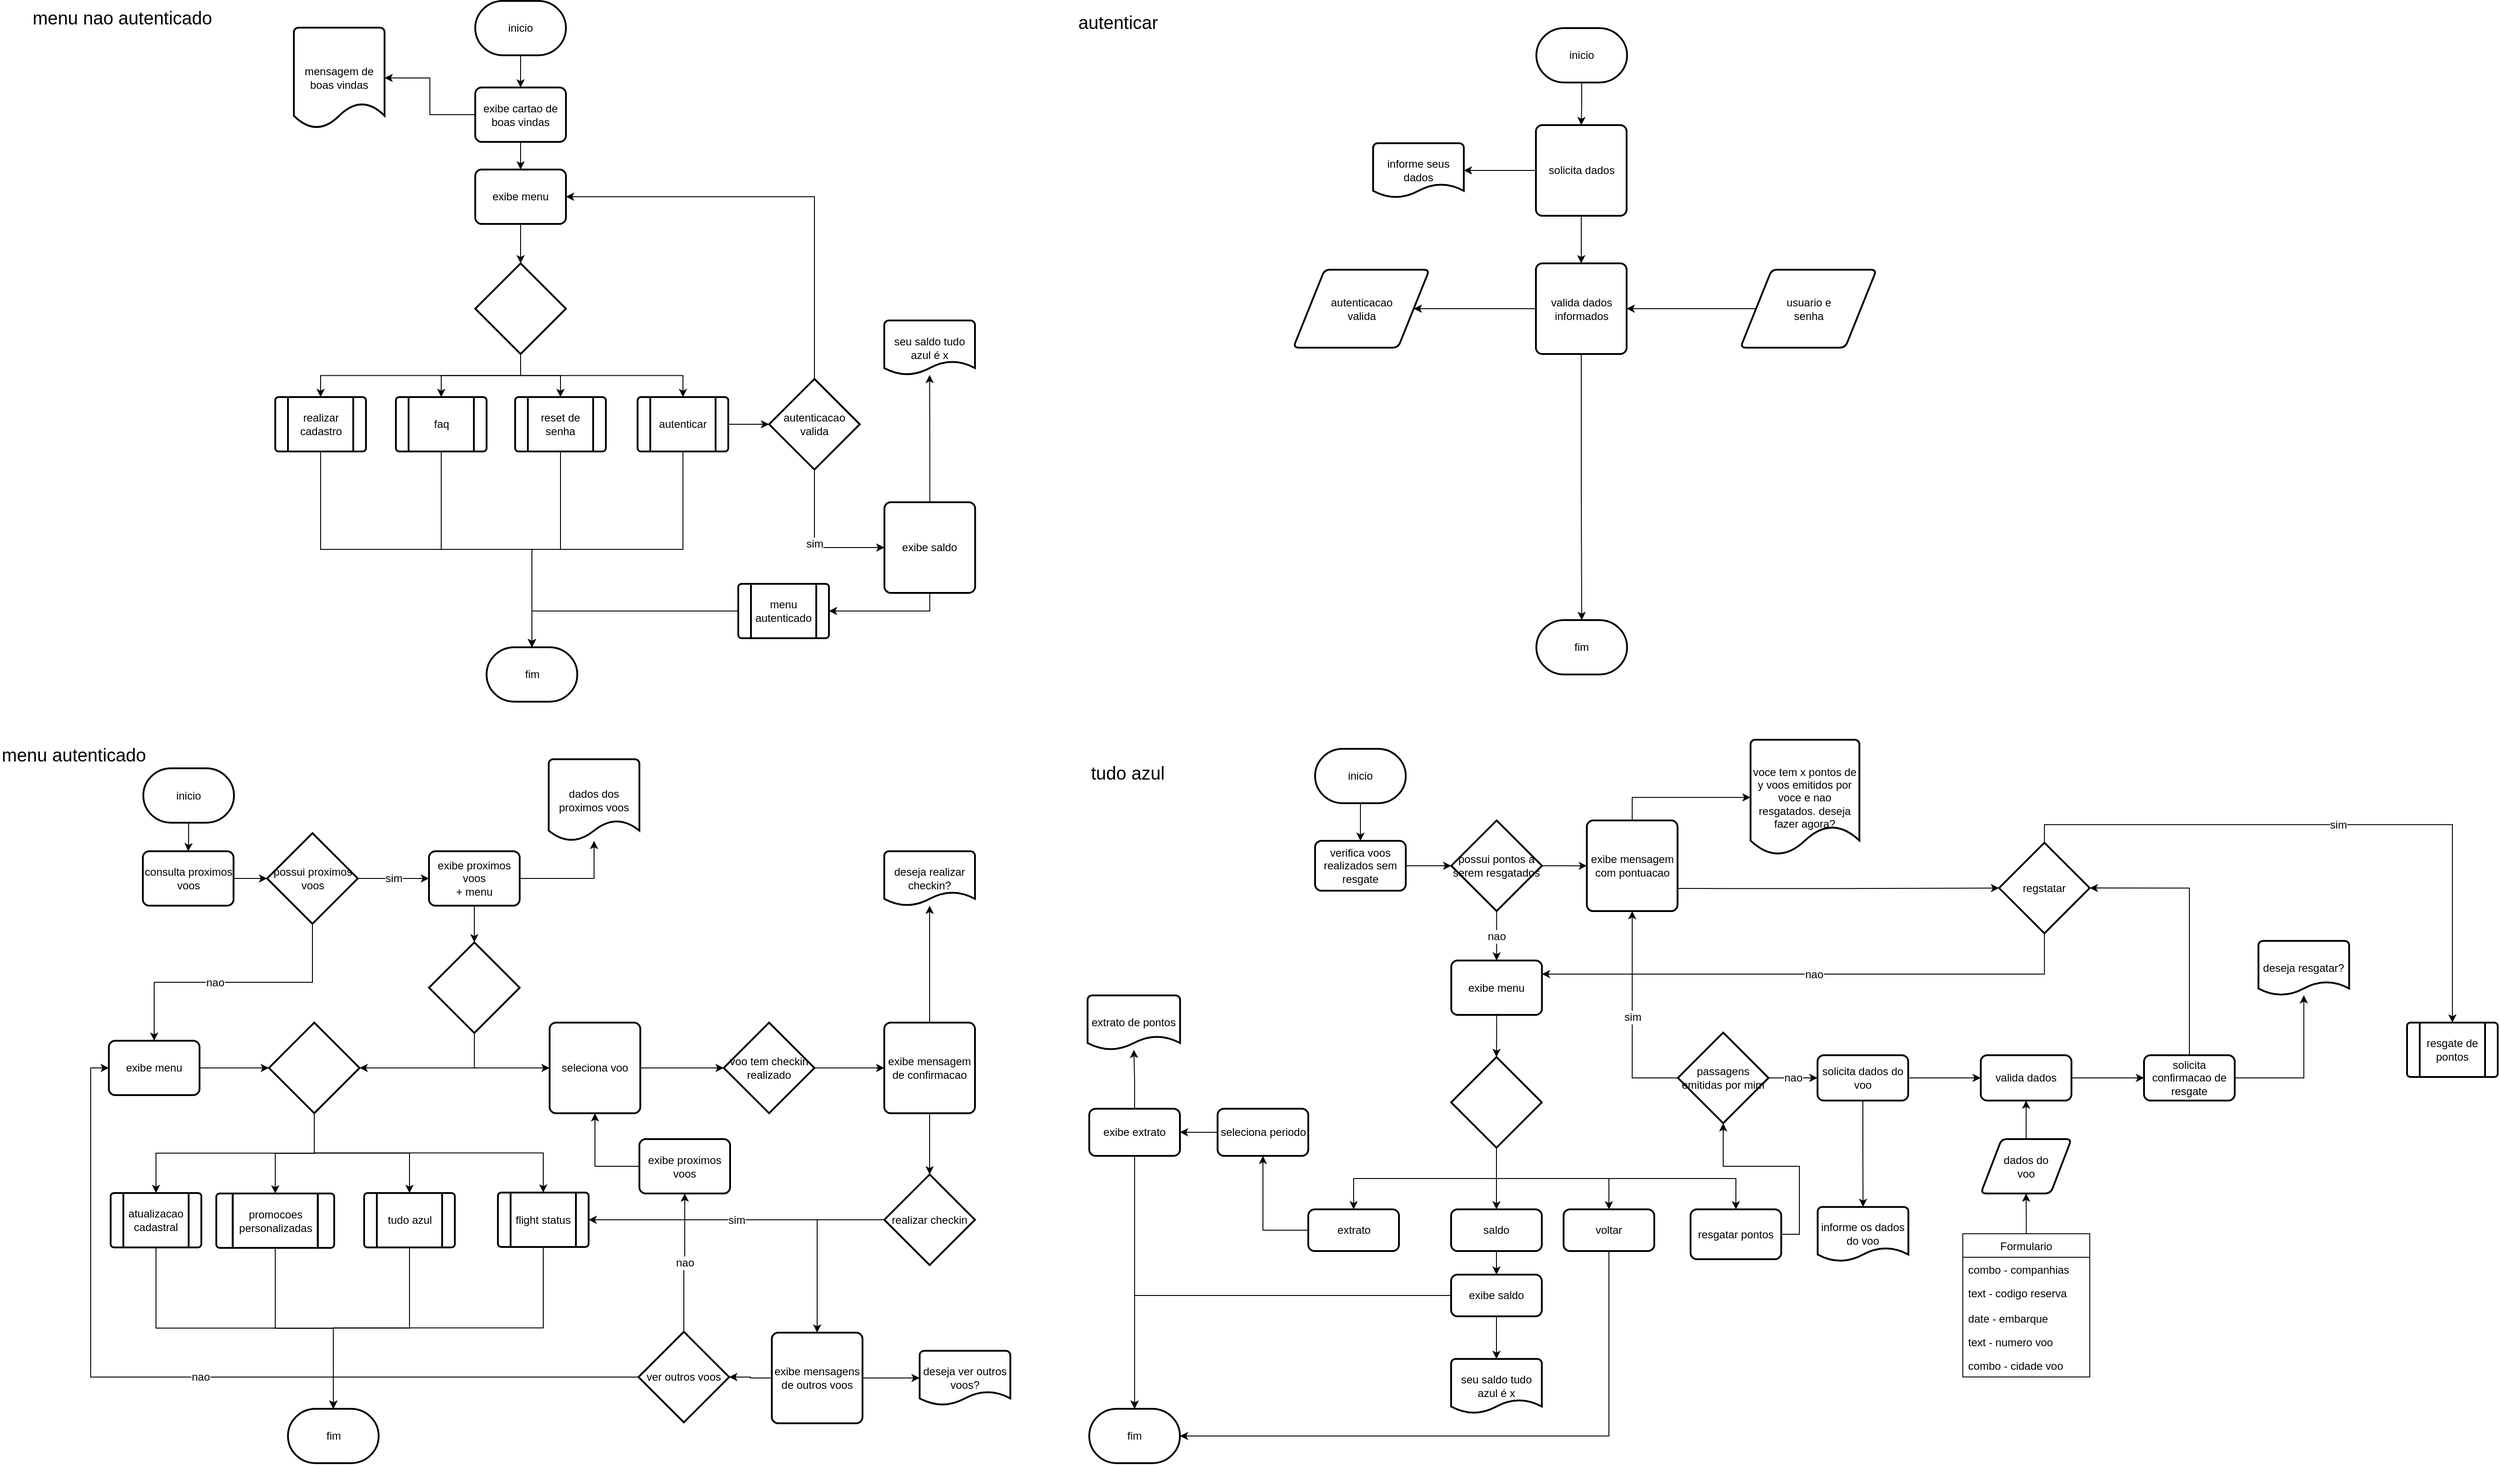<mxfile version="11.0.8" type="device"><diagram id="PSxoheFvC4visCl97525" name="Page-1"><mxGraphModel dx="1896" dy="1823" grid="1" gridSize="10" guides="1" tooltips="1" connect="1" arrows="1" fold="1" page="1" pageScale="1" pageWidth="1169" pageHeight="827" math="0" shadow="0"><root><mxCell id="0"/><mxCell id="1" parent="0"/><mxCell id="mO0EqR6e6C7iMPF0t63i-374" style="edgeStyle=orthogonalEdgeStyle;rounded=0;jumpStyle=none;orthogonalLoop=1;jettySize=auto;html=1;fontSize=12;" edge="1" parent="1" source="mO0EqR6e6C7iMPF0t63i-9" target="mO0EqR6e6C7iMPF0t63i-373"><mxGeometry relative="1" as="geometry"/></mxCell><mxCell id="mO0EqR6e6C7iMPF0t63i-9" value="consulta proximos voos" style="rounded=1;whiteSpace=wrap;html=1;absoluteArcSize=1;arcSize=14;strokeWidth=2;" vertex="1" parent="1"><mxGeometry x="173.5" y="135" width="100" height="60" as="geometry"/></mxCell><mxCell id="mO0EqR6e6C7iMPF0t63i-474" style="edgeStyle=orthogonalEdgeStyle;rounded=0;jumpStyle=none;orthogonalLoop=1;jettySize=auto;html=1;fontSize=12;" edge="1" parent="1" source="mO0EqR6e6C7iMPF0t63i-94" target="mO0EqR6e6C7iMPF0t63i-96"><mxGeometry relative="1" as="geometry"/></mxCell><mxCell id="mO0EqR6e6C7iMPF0t63i-480" style="edgeStyle=orthogonalEdgeStyle;rounded=0;jumpStyle=none;orthogonalLoop=1;jettySize=auto;html=1;fontSize=12;" edge="1" parent="1" source="mO0EqR6e6C7iMPF0t63i-94" target="mO0EqR6e6C7iMPF0t63i-477"><mxGeometry relative="1" as="geometry"/></mxCell><mxCell id="mO0EqR6e6C7iMPF0t63i-94" value="exibe proximos voos&lt;br&gt;+ menu" style="rounded=1;whiteSpace=wrap;html=1;absoluteArcSize=1;arcSize=14;strokeWidth=2;" vertex="1" parent="1"><mxGeometry x="489" y="135" width="100" height="60" as="geometry"/></mxCell><mxCell id="mO0EqR6e6C7iMPF0t63i-57" value="tudo azul" style="text;html=1;resizable=0;points=[];autosize=1;align=left;verticalAlign=top;spacingTop=-4;fontSize=20;" vertex="1" parent="1"><mxGeometry x="1217.167" y="33.5" width="100" height="30" as="geometry"/></mxCell><mxCell id="mO0EqR6e6C7iMPF0t63i-96" value="dados dos proximos voos" style="strokeWidth=2;html=1;shape=mxgraph.flowchart.document2;whiteSpace=wrap;size=0.25;" vertex="1" parent="1"><mxGeometry x="621" y="33.5" width="100" height="90" as="geometry"/></mxCell><mxCell id="mO0EqR6e6C7iMPF0t63i-572" style="edgeStyle=orthogonalEdgeStyle;rounded=0;jumpStyle=none;orthogonalLoop=1;jettySize=auto;html=1;exitX=0;exitY=0.5;exitDx=0;exitDy=0;fontSize=12;" edge="1" parent="1" source="mO0EqR6e6C7iMPF0t63i-254" target="mO0EqR6e6C7iMPF0t63i-256"><mxGeometry relative="1" as="geometry"/></mxCell><mxCell id="mO0EqR6e6C7iMPF0t63i-254" value="extrato" style="rounded=1;whiteSpace=wrap;html=1;absoluteArcSize=1;arcSize=14;strokeWidth=2;" vertex="1" parent="1"><mxGeometry x="1458.5" y="530" width="100" height="46" as="geometry"/></mxCell><mxCell id="mO0EqR6e6C7iMPF0t63i-569" value="" style="edgeStyle=orthogonalEdgeStyle;rounded=0;jumpStyle=none;orthogonalLoop=1;jettySize=auto;html=1;fontSize=12;" edge="1" parent="1" source="mO0EqR6e6C7iMPF0t63i-256" target="mO0EqR6e6C7iMPF0t63i-568"><mxGeometry relative="1" as="geometry"/></mxCell><mxCell id="mO0EqR6e6C7iMPF0t63i-256" value="seleciona periodo" style="rounded=1;whiteSpace=wrap;html=1;absoluteArcSize=1;arcSize=14;strokeWidth=2;" vertex="1" parent="1"><mxGeometry x="1358.5" y="419" width="100" height="52" as="geometry"/></mxCell><mxCell id="mO0EqR6e6C7iMPF0t63i-573" style="edgeStyle=orthogonalEdgeStyle;rounded=0;jumpStyle=none;orthogonalLoop=1;jettySize=auto;html=1;fontSize=12;" edge="1" parent="1" source="mO0EqR6e6C7iMPF0t63i-568" target="mO0EqR6e6C7iMPF0t63i-257"><mxGeometry relative="1" as="geometry"/></mxCell><mxCell id="mO0EqR6e6C7iMPF0t63i-574" style="edgeStyle=orthogonalEdgeStyle;rounded=0;jumpStyle=none;orthogonalLoop=1;jettySize=auto;html=1;fontSize=12;" edge="1" parent="1" source="mO0EqR6e6C7iMPF0t63i-568" target="mO0EqR6e6C7iMPF0t63i-549"><mxGeometry relative="1" as="geometry"/></mxCell><mxCell id="mO0EqR6e6C7iMPF0t63i-568" value="exibe extrato" style="rounded=1;whiteSpace=wrap;html=1;absoluteArcSize=1;arcSize=14;strokeWidth=2;" vertex="1" parent="1"><mxGeometry x="1217" y="419" width="100" height="52" as="geometry"/></mxCell><mxCell id="mO0EqR6e6C7iMPF0t63i-257" value="extrato de pontos" style="strokeWidth=2;html=1;shape=mxgraph.flowchart.document2;whiteSpace=wrap;size=0.25;" vertex="1" parent="1"><mxGeometry x="1215.167" y="294.05" width="102" height="60" as="geometry"/></mxCell><mxCell id="mO0EqR6e6C7iMPF0t63i-592" style="edgeStyle=orthogonalEdgeStyle;rounded=0;jumpStyle=none;orthogonalLoop=1;jettySize=auto;html=1;fontSize=12;" edge="1" parent="1" source="mO0EqR6e6C7iMPF0t63i-259" target="mO0EqR6e6C7iMPF0t63i-590"><mxGeometry relative="1" as="geometry"/></mxCell><mxCell id="mO0EqR6e6C7iMPF0t63i-259" value="Formulario" style="swimlane;fontStyle=0;childLayout=stackLayout;horizontal=1;startSize=26;fillColor=none;horizontalStack=0;resizeParent=1;resizeParentMax=0;resizeLast=0;collapsible=1;marginBottom=0;" vertex="1" parent="1"><mxGeometry x="2180.167" y="556.85" width="140" height="158" as="geometry"/></mxCell><mxCell id="mO0EqR6e6C7iMPF0t63i-260" value="combo - companhias" style="text;strokeColor=none;fillColor=none;align=left;verticalAlign=top;spacingLeft=4;spacingRight=4;overflow=hidden;rotatable=0;points=[[0,0.5],[1,0.5]];portConstraint=eastwest;" vertex="1" parent="mO0EqR6e6C7iMPF0t63i-259"><mxGeometry y="26" width="140" height="26" as="geometry"/></mxCell><mxCell id="mO0EqR6e6C7iMPF0t63i-261" value="text - codigo reserva" style="text;strokeColor=none;fillColor=none;align=left;verticalAlign=top;spacingLeft=4;spacingRight=4;overflow=hidden;rotatable=0;points=[[0,0.5],[1,0.5]];portConstraint=eastwest;" vertex="1" parent="mO0EqR6e6C7iMPF0t63i-259"><mxGeometry y="52" width="140" height="28" as="geometry"/></mxCell><mxCell id="mO0EqR6e6C7iMPF0t63i-262" value="date - embarque" style="text;strokeColor=none;fillColor=none;align=left;verticalAlign=top;spacingLeft=4;spacingRight=4;overflow=hidden;rotatable=0;points=[[0,0.5],[1,0.5]];portConstraint=eastwest;" vertex="1" parent="mO0EqR6e6C7iMPF0t63i-259"><mxGeometry y="80" width="140" height="26" as="geometry"/></mxCell><mxCell id="mO0EqR6e6C7iMPF0t63i-263" value="text - numero voo" style="text;strokeColor=none;fillColor=none;align=left;verticalAlign=top;spacingLeft=4;spacingRight=4;overflow=hidden;rotatable=0;points=[[0,0.5],[1,0.5]];portConstraint=eastwest;" vertex="1" parent="mO0EqR6e6C7iMPF0t63i-259"><mxGeometry y="106" width="140" height="26" as="geometry"/></mxCell><mxCell id="mO0EqR6e6C7iMPF0t63i-264" value="combo - cidade voo" style="text;strokeColor=none;fillColor=none;align=left;verticalAlign=top;spacingLeft=4;spacingRight=4;overflow=hidden;rotatable=0;points=[[0,0.5],[1,0.5]];portConstraint=eastwest;" vertex="1" parent="mO0EqR6e6C7iMPF0t63i-259"><mxGeometry y="132" width="140" height="26" as="geometry"/></mxCell><mxCell id="mO0EqR6e6C7iMPF0t63i-265" value="voce tem x pontos de y voos emitidos por voce e nao resgatados. deseja fazer agora?" style="strokeWidth=2;html=1;shape=mxgraph.flowchart.document2;whiteSpace=wrap;size=0.25;fontSize=12;" vertex="1" parent="1"><mxGeometry x="1946.167" y="12.05" width="120" height="127" as="geometry"/></mxCell><mxCell id="mO0EqR6e6C7iMPF0t63i-553" style="edgeStyle=orthogonalEdgeStyle;rounded=0;jumpStyle=none;orthogonalLoop=1;jettySize=auto;html=1;fontSize=12;" edge="1" parent="1" source="mO0EqR6e6C7iMPF0t63i-270" target="mO0EqR6e6C7iMPF0t63i-278"><mxGeometry relative="1" as="geometry"/></mxCell><mxCell id="mO0EqR6e6C7iMPF0t63i-554" value="nao" style="edgeStyle=orthogonalEdgeStyle;rounded=0;jumpStyle=none;orthogonalLoop=1;jettySize=auto;html=1;fontSize=12;" edge="1" parent="1" source="mO0EqR6e6C7iMPF0t63i-270" target="mO0EqR6e6C7iMPF0t63i-273"><mxGeometry relative="1" as="geometry"/></mxCell><mxCell id="mO0EqR6e6C7iMPF0t63i-270" value="possui pontos a serem resgatados" style="strokeWidth=2;html=1;shape=mxgraph.flowchart.decision;whiteSpace=wrap;fontSize=12;" vertex="1" parent="1"><mxGeometry x="1616.167" y="101" width="100" height="100" as="geometry"/></mxCell><mxCell id="mO0EqR6e6C7iMPF0t63i-556" style="edgeStyle=orthogonalEdgeStyle;rounded=0;jumpStyle=none;orthogonalLoop=1;jettySize=auto;html=1;fontSize=12;" edge="1" parent="1" source="mO0EqR6e6C7iMPF0t63i-273" target="mO0EqR6e6C7iMPF0t63i-555"><mxGeometry relative="1" as="geometry"/></mxCell><mxCell id="mO0EqR6e6C7iMPF0t63i-273" value="exibe menu" style="rounded=1;whiteSpace=wrap;html=1;absoluteArcSize=1;arcSize=14;strokeWidth=2;" vertex="1" parent="1"><mxGeometry x="1616.167" y="255.5" width="100" height="60" as="geometry"/></mxCell><mxCell id="mO0EqR6e6C7iMPF0t63i-583" style="edgeStyle=orthogonalEdgeStyle;rounded=0;jumpStyle=none;orthogonalLoop=1;jettySize=auto;html=1;exitX=1;exitY=0.5;exitDx=0;exitDy=0;fontSize=12;" edge="1" parent="1" source="mO0EqR6e6C7iMPF0t63i-275" target="mO0EqR6e6C7iMPF0t63i-579"><mxGeometry relative="1" as="geometry"/></mxCell><mxCell id="mO0EqR6e6C7iMPF0t63i-275" value="resgatar pontos" style="rounded=1;whiteSpace=wrap;html=1;absoluteArcSize=1;arcSize=14;strokeWidth=2;" vertex="1" parent="1"><mxGeometry x="1880" y="530" width="100" height="55" as="geometry"/></mxCell><mxCell id="mO0EqR6e6C7iMPF0t63i-277" style="edgeStyle=orthogonalEdgeStyle;rounded=0;orthogonalLoop=1;jettySize=auto;html=1;fontSize=12;exitX=1;exitY=0.75;exitDx=0;exitDy=0;" edge="1" parent="1" source="mO0EqR6e6C7iMPF0t63i-278" target="mO0EqR6e6C7iMPF0t63i-280"><mxGeometry relative="1" as="geometry"/></mxCell><mxCell id="mO0EqR6e6C7iMPF0t63i-598" style="edgeStyle=orthogonalEdgeStyle;rounded=0;jumpStyle=none;orthogonalLoop=1;jettySize=auto;html=1;exitX=0.5;exitY=0;exitDx=0;exitDy=0;fontSize=12;" edge="1" parent="1" source="mO0EqR6e6C7iMPF0t63i-278" target="mO0EqR6e6C7iMPF0t63i-265"><mxGeometry relative="1" as="geometry"/></mxCell><mxCell id="mO0EqR6e6C7iMPF0t63i-278" value="exibe mensagem com pontuacao" style="rounded=1;whiteSpace=wrap;html=1;absoluteArcSize=1;arcSize=14;strokeWidth=2;fontSize=12;" vertex="1" parent="1"><mxGeometry x="1765.667" y="101.05" width="100" height="100" as="geometry"/></mxCell><mxCell id="mO0EqR6e6C7iMPF0t63i-596" value="sim" style="edgeStyle=orthogonalEdgeStyle;rounded=0;jumpStyle=none;orthogonalLoop=1;jettySize=auto;html=1;fontSize=12;exitX=0.5;exitY=0;exitDx=0;exitDy=0;exitPerimeter=0;" edge="1" parent="1" source="mO0EqR6e6C7iMPF0t63i-280" target="mO0EqR6e6C7iMPF0t63i-594"><mxGeometry relative="1" as="geometry"/></mxCell><mxCell id="mO0EqR6e6C7iMPF0t63i-604" value="nao" style="edgeStyle=orthogonalEdgeStyle;rounded=0;jumpStyle=none;orthogonalLoop=1;jettySize=auto;html=1;entryX=1;entryY=0.25;entryDx=0;entryDy=0;fontSize=12;exitX=0.5;exitY=1;exitDx=0;exitDy=0;exitPerimeter=0;" edge="1" parent="1" source="mO0EqR6e6C7iMPF0t63i-280" target="mO0EqR6e6C7iMPF0t63i-273"><mxGeometry relative="1" as="geometry"/></mxCell><mxCell id="mO0EqR6e6C7iMPF0t63i-280" value="regstatar" style="strokeWidth=2;html=1;shape=mxgraph.flowchart.decision;whiteSpace=wrap;fontSize=12;" vertex="1" parent="1"><mxGeometry x="2220.167" y="125.55" width="100" height="100" as="geometry"/></mxCell><mxCell id="mO0EqR6e6C7iMPF0t63i-285" style="edgeStyle=orthogonalEdgeStyle;rounded=0;orthogonalLoop=1;jettySize=auto;html=1;exitX=0.5;exitY=1;exitDx=0;exitDy=0;" edge="1" parent="1" source="mO0EqR6e6C7iMPF0t63i-286" target="mO0EqR6e6C7iMPF0t63i-290"><mxGeometry relative="1" as="geometry"/></mxCell><mxCell id="mO0EqR6e6C7iMPF0t63i-586" value="" style="edgeStyle=orthogonalEdgeStyle;rounded=0;jumpStyle=none;orthogonalLoop=1;jettySize=auto;html=1;fontSize=12;" edge="1" parent="1" source="mO0EqR6e6C7iMPF0t63i-286" target="mO0EqR6e6C7iMPF0t63i-585"><mxGeometry relative="1" as="geometry"/></mxCell><mxCell id="mO0EqR6e6C7iMPF0t63i-286" value="solicita dados do voo" style="rounded=1;whiteSpace=wrap;html=1;absoluteArcSize=1;arcSize=14;strokeWidth=2;fontSize=12;" vertex="1" parent="1"><mxGeometry x="2020" y="360" width="100" height="50" as="geometry"/></mxCell><mxCell id="mO0EqR6e6C7iMPF0t63i-600" value="" style="edgeStyle=orthogonalEdgeStyle;rounded=0;jumpStyle=none;orthogonalLoop=1;jettySize=auto;html=1;fontSize=12;" edge="1" parent="1" source="mO0EqR6e6C7iMPF0t63i-585" target="mO0EqR6e6C7iMPF0t63i-599"><mxGeometry relative="1" as="geometry"/></mxCell><mxCell id="mO0EqR6e6C7iMPF0t63i-585" value="valida dados" style="rounded=1;whiteSpace=wrap;html=1;absoluteArcSize=1;arcSize=14;strokeWidth=2;fontSize=12;" vertex="1" parent="1"><mxGeometry x="2200" y="360" width="100" height="50" as="geometry"/></mxCell><mxCell id="mO0EqR6e6C7iMPF0t63i-602" style="edgeStyle=orthogonalEdgeStyle;rounded=0;jumpStyle=none;orthogonalLoop=1;jettySize=auto;html=1;fontSize=12;" edge="1" parent="1" source="mO0EqR6e6C7iMPF0t63i-599" target="mO0EqR6e6C7iMPF0t63i-601"><mxGeometry relative="1" as="geometry"/></mxCell><mxCell id="mO0EqR6e6C7iMPF0t63i-607" style="edgeStyle=orthogonalEdgeStyle;rounded=0;jumpStyle=none;orthogonalLoop=1;jettySize=auto;html=1;exitX=0.5;exitY=0;exitDx=0;exitDy=0;entryX=1;entryY=0.5;entryDx=0;entryDy=0;entryPerimeter=0;fontSize=12;" edge="1" parent="1" source="mO0EqR6e6C7iMPF0t63i-599" target="mO0EqR6e6C7iMPF0t63i-280"><mxGeometry relative="1" as="geometry"/></mxCell><mxCell id="mO0EqR6e6C7iMPF0t63i-599" value="solicita confirmacao de resgate" style="rounded=1;whiteSpace=wrap;html=1;absoluteArcSize=1;arcSize=14;strokeWidth=2;fontSize=12;" vertex="1" parent="1"><mxGeometry x="2380" y="360" width="100" height="50" as="geometry"/></mxCell><mxCell id="mO0EqR6e6C7iMPF0t63i-290" value="informe os dados do voo" style="strokeWidth=2;html=1;shape=mxgraph.flowchart.document2;whiteSpace=wrap;size=0.25;fontSize=12;" vertex="1" parent="1"><mxGeometry x="2020.167" y="527.35" width="100" height="60" as="geometry"/></mxCell><mxCell id="mO0EqR6e6C7iMPF0t63i-343" value="mensagem de boas vindas" style="strokeWidth=2;html=1;shape=mxgraph.flowchart.document2;whiteSpace=wrap;size=0.25;" vertex="1" parent="1"><mxGeometry x="340" y="-773.5" width="100" height="111" as="geometry"/></mxCell><mxCell id="mO0EqR6e6C7iMPF0t63i-384" style="edgeStyle=orthogonalEdgeStyle;rounded=0;jumpStyle=none;orthogonalLoop=1;jettySize=auto;html=1;exitX=0.5;exitY=1;exitDx=0;exitDy=0;fontSize=12;exitPerimeter=0;" edge="1" parent="1" source="mO0EqR6e6C7iMPF0t63i-475" target="mO0EqR6e6C7iMPF0t63i-407"><mxGeometry relative="1" as="geometry"><mxPoint x="130" y="-460" as="targetPoint"/></mxGeometry></mxCell><mxCell id="mO0EqR6e6C7iMPF0t63i-414" style="edgeStyle=orthogonalEdgeStyle;rounded=0;jumpStyle=none;orthogonalLoop=1;jettySize=auto;html=1;exitX=0.5;exitY=1;exitDx=0;exitDy=0;fontSize=12;exitPerimeter=0;" edge="1" parent="1" source="mO0EqR6e6C7iMPF0t63i-475" target="mO0EqR6e6C7iMPF0t63i-411"><mxGeometry relative="1" as="geometry"/></mxCell><mxCell id="mO0EqR6e6C7iMPF0t63i-415" style="edgeStyle=orthogonalEdgeStyle;rounded=0;jumpStyle=none;orthogonalLoop=1;jettySize=auto;html=1;exitX=0.5;exitY=1;exitDx=0;exitDy=0;fontSize=12;exitPerimeter=0;" edge="1" parent="1" source="mO0EqR6e6C7iMPF0t63i-475" target="mO0EqR6e6C7iMPF0t63i-403"><mxGeometry relative="1" as="geometry"/></mxCell><mxCell id="mO0EqR6e6C7iMPF0t63i-419" style="edgeStyle=orthogonalEdgeStyle;rounded=0;jumpStyle=none;orthogonalLoop=1;jettySize=auto;html=1;exitX=0.5;exitY=1;exitDx=0;exitDy=0;fontSize=12;exitPerimeter=0;" edge="1" parent="1" source="mO0EqR6e6C7iMPF0t63i-475" target="mO0EqR6e6C7iMPF0t63i-417"><mxGeometry relative="1" as="geometry"/></mxCell><mxCell id="mO0EqR6e6C7iMPF0t63i-476" style="edgeStyle=orthogonalEdgeStyle;rounded=0;jumpStyle=none;orthogonalLoop=1;jettySize=auto;html=1;fontSize=12;" edge="1" parent="1" source="mO0EqR6e6C7iMPF0t63i-344" target="mO0EqR6e6C7iMPF0t63i-475"><mxGeometry relative="1" as="geometry"/></mxCell><mxCell id="mO0EqR6e6C7iMPF0t63i-344" value="exibe menu" style="rounded=1;whiteSpace=wrap;html=1;absoluteArcSize=1;arcSize=14;strokeWidth=2;" vertex="1" parent="1"><mxGeometry x="540" y="-617" width="100" height="60" as="geometry"/></mxCell><mxCell id="mO0EqR6e6C7iMPF0t63i-359" style="edgeStyle=orthogonalEdgeStyle;rounded=0;jumpStyle=none;orthogonalLoop=1;jettySize=auto;html=1;fontSize=12;" edge="1" parent="1" source="mO0EqR6e6C7iMPF0t63i-355" target="mO0EqR6e6C7iMPF0t63i-358"><mxGeometry relative="1" as="geometry"/></mxCell><mxCell id="mO0EqR6e6C7iMPF0t63i-355" value="seleciona voo" style="rounded=1;whiteSpace=wrap;html=1;absoluteArcSize=1;arcSize=14;strokeWidth=2;fontSize=12;" vertex="1" parent="1"><mxGeometry x="622" y="324" width="100" height="100" as="geometry"/></mxCell><mxCell id="mO0EqR6e6C7iMPF0t63i-507" style="edgeStyle=orthogonalEdgeStyle;rounded=0;jumpStyle=none;orthogonalLoop=1;jettySize=auto;html=1;fontSize=12;" edge="1" parent="1" source="mO0EqR6e6C7iMPF0t63i-358" target="mO0EqR6e6C7iMPF0t63i-361"><mxGeometry relative="1" as="geometry"/></mxCell><mxCell id="mO0EqR6e6C7iMPF0t63i-358" value="voo tem checkin realizado" style="strokeWidth=2;html=1;shape=mxgraph.flowchart.decision;whiteSpace=wrap;fontSize=12;" vertex="1" parent="1"><mxGeometry x="814" y="324" width="100" height="100" as="geometry"/></mxCell><mxCell id="mO0EqR6e6C7iMPF0t63i-370" style="edgeStyle=orthogonalEdgeStyle;rounded=0;jumpStyle=none;orthogonalLoop=1;jettySize=auto;html=1;fontSize=12;" edge="1" parent="1" source="mO0EqR6e6C7iMPF0t63i-361" target="mO0EqR6e6C7iMPF0t63i-368"><mxGeometry relative="1" as="geometry"/></mxCell><mxCell id="mO0EqR6e6C7iMPF0t63i-508" style="edgeStyle=orthogonalEdgeStyle;rounded=0;jumpStyle=none;orthogonalLoop=1;jettySize=auto;html=1;fontSize=12;" edge="1" parent="1" source="mO0EqR6e6C7iMPF0t63i-361" target="mO0EqR6e6C7iMPF0t63i-363"><mxGeometry relative="1" as="geometry"/></mxCell><mxCell id="mO0EqR6e6C7iMPF0t63i-361" value="exibe mensagem de confirmacao" style="rounded=1;whiteSpace=wrap;html=1;absoluteArcSize=1;arcSize=14;strokeWidth=2;fontSize=12;" vertex="1" parent="1"><mxGeometry x="991" y="324" width="100" height="100" as="geometry"/></mxCell><mxCell id="mO0EqR6e6C7iMPF0t63i-363" value="deseja realizar checkin?" style="strokeWidth=2;html=1;shape=mxgraph.flowchart.document2;whiteSpace=wrap;size=0.25;fontSize=12;" vertex="1" parent="1"><mxGeometry x="991" y="135" width="100" height="60" as="geometry"/></mxCell><mxCell id="mO0EqR6e6C7iMPF0t63i-509" value="sim" style="edgeStyle=orthogonalEdgeStyle;rounded=0;jumpStyle=none;orthogonalLoop=1;jettySize=auto;html=1;fontSize=12;" edge="1" parent="1" source="mO0EqR6e6C7iMPF0t63i-368" target="mO0EqR6e6C7iMPF0t63i-489"><mxGeometry relative="1" as="geometry"/></mxCell><mxCell id="mO0EqR6e6C7iMPF0t63i-513" style="edgeStyle=orthogonalEdgeStyle;rounded=0;jumpStyle=none;orthogonalLoop=1;jettySize=auto;html=1;fontSize=12;" edge="1" parent="1" source="mO0EqR6e6C7iMPF0t63i-368" target="mO0EqR6e6C7iMPF0t63i-511"><mxGeometry relative="1" as="geometry"/></mxCell><mxCell id="mO0EqR6e6C7iMPF0t63i-368" value="realizar checkin" style="strokeWidth=2;html=1;shape=mxgraph.flowchart.decision;whiteSpace=wrap;fontSize=12;" vertex="1" parent="1"><mxGeometry x="991" y="491.5" width="100" height="100" as="geometry"/></mxCell><mxCell id="mO0EqR6e6C7iMPF0t63i-377" value="sim" style="edgeStyle=orthogonalEdgeStyle;rounded=0;jumpStyle=none;orthogonalLoop=1;jettySize=auto;html=1;exitX=1;exitY=0.5;exitDx=0;exitDy=0;exitPerimeter=0;fontSize=12;" edge="1" parent="1" source="mO0EqR6e6C7iMPF0t63i-373" target="mO0EqR6e6C7iMPF0t63i-94"><mxGeometry relative="1" as="geometry"/></mxCell><mxCell id="mO0EqR6e6C7iMPF0t63i-481" style="edgeStyle=orthogonalEdgeStyle;rounded=0;jumpStyle=none;orthogonalLoop=1;jettySize=auto;html=1;exitX=0.5;exitY=1;exitDx=0;exitDy=0;exitPerimeter=0;fontSize=12;" edge="1" parent="1" source="mO0EqR6e6C7iMPF0t63i-373" target="mO0EqR6e6C7iMPF0t63i-484"><mxGeometry relative="1" as="geometry"/></mxCell><mxCell id="mO0EqR6e6C7iMPF0t63i-483" value="nao" style="text;html=1;resizable=0;points=[];align=center;verticalAlign=middle;labelBackgroundColor=#ffffff;fontSize=12;" vertex="1" connectable="0" parent="mO0EqR6e6C7iMPF0t63i-481"><mxGeometry x="0.002" y="23" relative="1" as="geometry"><mxPoint x="-20" y="-23" as="offset"/></mxGeometry></mxCell><mxCell id="mO0EqR6e6C7iMPF0t63i-373" value="possui proximos voos" style="strokeWidth=2;html=1;shape=mxgraph.flowchart.decision;whiteSpace=wrap;fontSize=12;" vertex="1" parent="1"><mxGeometry x="310.5" y="115" width="100" height="100" as="geometry"/></mxCell><mxCell id="mO0EqR6e6C7iMPF0t63i-520" style="edgeStyle=orthogonalEdgeStyle;rounded=0;jumpStyle=none;orthogonalLoop=1;jettySize=auto;html=1;fontSize=12;" edge="1" parent="1" source="mO0EqR6e6C7iMPF0t63i-378" target="mO0EqR6e6C7iMPF0t63i-396"><mxGeometry relative="1" as="geometry"/></mxCell><mxCell id="mO0EqR6e6C7iMPF0t63i-527" style="edgeStyle=orthogonalEdgeStyle;rounded=0;jumpStyle=none;orthogonalLoop=1;jettySize=auto;html=1;exitX=0.5;exitY=1;exitDx=0;exitDy=0;entryX=1;entryY=0.5;entryDx=0;entryDy=0;fontSize=12;" edge="1" parent="1" source="mO0EqR6e6C7iMPF0t63i-378" target="mO0EqR6e6C7iMPF0t63i-422"><mxGeometry relative="1" as="geometry"/></mxCell><mxCell id="mO0EqR6e6C7iMPF0t63i-378" value="exibe saldo" style="rounded=1;whiteSpace=wrap;html=1;absoluteArcSize=1;arcSize=14;strokeWidth=2;" vertex="1" parent="1"><mxGeometry x="991.167" y="-250" width="100" height="100" as="geometry"/></mxCell><mxCell id="mO0EqR6e6C7iMPF0t63i-387" style="edgeStyle=orthogonalEdgeStyle;rounded=0;jumpStyle=none;orthogonalLoop=1;jettySize=auto;html=1;fontSize=12;" edge="1" parent="1" source="mO0EqR6e6C7iMPF0t63i-385" target="mO0EqR6e6C7iMPF0t63i-344"><mxGeometry relative="1" as="geometry"/></mxCell><mxCell id="mO0EqR6e6C7iMPF0t63i-388" style="edgeStyle=orthogonalEdgeStyle;rounded=0;jumpStyle=none;orthogonalLoop=1;jettySize=auto;html=1;fontSize=12;" edge="1" parent="1" source="mO0EqR6e6C7iMPF0t63i-385" target="mO0EqR6e6C7iMPF0t63i-343"><mxGeometry relative="1" as="geometry"/></mxCell><mxCell id="mO0EqR6e6C7iMPF0t63i-385" value="exibe cartao de boas vindas" style="rounded=1;whiteSpace=wrap;html=1;absoluteArcSize=1;arcSize=14;strokeWidth=2;" vertex="1" parent="1"><mxGeometry x="540" y="-707.5" width="100" height="60" as="geometry"/></mxCell><mxCell id="mO0EqR6e6C7iMPF0t63i-394" value="sim" style="edgeStyle=orthogonalEdgeStyle;rounded=0;jumpStyle=none;orthogonalLoop=1;jettySize=auto;html=1;exitX=0.5;exitY=1;exitDx=0;exitDy=0;exitPerimeter=0;fontSize=12;entryX=0;entryY=0.5;entryDx=0;entryDy=0;" edge="1" parent="1" source="mO0EqR6e6C7iMPF0t63i-389" target="mO0EqR6e6C7iMPF0t63i-378"><mxGeometry relative="1" as="geometry"/></mxCell><mxCell id="mO0EqR6e6C7iMPF0t63i-525" style="edgeStyle=orthogonalEdgeStyle;rounded=0;jumpStyle=none;orthogonalLoop=1;jettySize=auto;html=1;exitX=0.5;exitY=0;exitDx=0;exitDy=0;exitPerimeter=0;entryX=1;entryY=0.5;entryDx=0;entryDy=0;fontSize=12;" edge="1" parent="1" source="mO0EqR6e6C7iMPF0t63i-389" target="mO0EqR6e6C7iMPF0t63i-344"><mxGeometry relative="1" as="geometry"/></mxCell><mxCell id="mO0EqR6e6C7iMPF0t63i-389" value="autenticacao valida" style="strokeWidth=2;html=1;shape=mxgraph.flowchart.decision;whiteSpace=wrap;fontSize=12;" vertex="1" parent="1"><mxGeometry x="864" y="-386" width="100" height="100" as="geometry"/></mxCell><mxCell id="mO0EqR6e6C7iMPF0t63i-396" value="seu saldo tudo azul é x" style="strokeWidth=2;html=1;shape=mxgraph.flowchart.document2;whiteSpace=wrap;size=0.25;" vertex="1" parent="1"><mxGeometry x="991" y="-450.5" width="100" height="60" as="geometry"/></mxCell><mxCell id="mO0EqR6e6C7iMPF0t63i-402" value="" style="group" vertex="1" connectable="0" parent="1"><mxGeometry x="584" y="-366" width="100" height="60" as="geometry"/></mxCell><mxCell id="mO0EqR6e6C7iMPF0t63i-403" value="" style="verticalLabelPosition=bottom;verticalAlign=top;html=1;strokeWidth=2;shape=process;whiteSpace=wrap;rounded=1;size=0.14;arcSize=6;fontSize=12;" vertex="1" parent="mO0EqR6e6C7iMPF0t63i-402"><mxGeometry width="100" height="60" as="geometry"/></mxCell><mxCell id="mO0EqR6e6C7iMPF0t63i-404" value="reset de senha" style="rounded=1;whiteSpace=wrap;html=1;absoluteArcSize=1;arcSize=0;strokeWidth=2;fontSize=12;" vertex="1" parent="mO0EqR6e6C7iMPF0t63i-402"><mxGeometry x="14" width="72" height="60" as="geometry"/></mxCell><mxCell id="mO0EqR6e6C7iMPF0t63i-406" value="" style="group" vertex="1" connectable="0" parent="1"><mxGeometry x="319.5" y="-366" width="100" height="60" as="geometry"/></mxCell><mxCell id="mO0EqR6e6C7iMPF0t63i-407" value="" style="verticalLabelPosition=bottom;verticalAlign=top;html=1;strokeWidth=2;shape=process;whiteSpace=wrap;rounded=1;size=0.14;arcSize=6;fontSize=12;" vertex="1" parent="mO0EqR6e6C7iMPF0t63i-406"><mxGeometry width="100" height="60" as="geometry"/></mxCell><mxCell id="mO0EqR6e6C7iMPF0t63i-408" value="realizar cadastro" style="rounded=1;whiteSpace=wrap;html=1;absoluteArcSize=1;arcSize=0;strokeWidth=2;fontSize=12;" vertex="1" parent="mO0EqR6e6C7iMPF0t63i-406"><mxGeometry x="14" width="72" height="60" as="geometry"/></mxCell><mxCell id="mO0EqR6e6C7iMPF0t63i-410" value="" style="group" vertex="1" connectable="0" parent="1"><mxGeometry x="452.5" y="-366" width="100" height="60" as="geometry"/></mxCell><mxCell id="mO0EqR6e6C7iMPF0t63i-411" value="" style="verticalLabelPosition=bottom;verticalAlign=top;html=1;strokeWidth=2;shape=process;whiteSpace=wrap;rounded=1;size=0.14;arcSize=6;fontSize=12;" vertex="1" parent="mO0EqR6e6C7iMPF0t63i-410"><mxGeometry width="100" height="60" as="geometry"/></mxCell><mxCell id="mO0EqR6e6C7iMPF0t63i-412" value="faq" style="rounded=1;whiteSpace=wrap;html=1;absoluteArcSize=1;arcSize=0;strokeWidth=2;fontSize=12;" vertex="1" parent="mO0EqR6e6C7iMPF0t63i-410"><mxGeometry x="14" width="72" height="60" as="geometry"/></mxCell><mxCell id="mO0EqR6e6C7iMPF0t63i-416" value="" style="group" vertex="1" connectable="0" parent="1"><mxGeometry x="719" y="-366" width="100" height="60" as="geometry"/></mxCell><mxCell id="mO0EqR6e6C7iMPF0t63i-417" value="" style="verticalLabelPosition=bottom;verticalAlign=top;html=1;strokeWidth=2;shape=process;whiteSpace=wrap;rounded=1;size=0.14;arcSize=6;fontSize=12;" vertex="1" parent="mO0EqR6e6C7iMPF0t63i-416"><mxGeometry width="100" height="60" as="geometry"/></mxCell><mxCell id="mO0EqR6e6C7iMPF0t63i-418" value="autenticar" style="rounded=1;whiteSpace=wrap;html=1;absoluteArcSize=1;arcSize=0;strokeWidth=2;fontSize=12;" vertex="1" parent="mO0EqR6e6C7iMPF0t63i-416"><mxGeometry x="14" width="72" height="60" as="geometry"/></mxCell><mxCell id="mO0EqR6e6C7iMPF0t63i-421" value="" style="group" vertex="1" connectable="0" parent="1"><mxGeometry x="830" y="-160" width="100" height="60" as="geometry"/></mxCell><mxCell id="mO0EqR6e6C7iMPF0t63i-422" value="" style="verticalLabelPosition=bottom;verticalAlign=top;html=1;strokeWidth=2;shape=process;whiteSpace=wrap;rounded=1;size=0.14;arcSize=6;fontSize=12;" vertex="1" parent="mO0EqR6e6C7iMPF0t63i-421"><mxGeometry width="100" height="60" as="geometry"/></mxCell><mxCell id="mO0EqR6e6C7iMPF0t63i-423" value="menu autenticado" style="rounded=1;whiteSpace=wrap;html=1;absoluteArcSize=1;arcSize=0;strokeWidth=2;fontSize=12;" vertex="1" parent="mO0EqR6e6C7iMPF0t63i-421"><mxGeometry x="14" width="72" height="60" as="geometry"/></mxCell><mxCell id="mO0EqR6e6C7iMPF0t63i-428" style="edgeStyle=orthogonalEdgeStyle;rounded=0;jumpStyle=none;orthogonalLoop=1;jettySize=auto;html=1;fontSize=18;" edge="1" parent="1" source="mO0EqR6e6C7iMPF0t63i-427" target="mO0EqR6e6C7iMPF0t63i-385"><mxGeometry relative="1" as="geometry"/></mxCell><mxCell id="mO0EqR6e6C7iMPF0t63i-427" value="inicio" style="strokeWidth=2;html=1;shape=mxgraph.flowchart.terminator;whiteSpace=wrap;fontSize=12;" vertex="1" parent="1"><mxGeometry x="540" y="-803" width="100" height="60" as="geometry"/></mxCell><mxCell id="mO0EqR6e6C7iMPF0t63i-433" value="fim" style="strokeWidth=2;html=1;shape=mxgraph.flowchart.terminator;whiteSpace=wrap;fontSize=12;" vertex="1" parent="1"><mxGeometry x="552.5" y="-90" width="100" height="60" as="geometry"/></mxCell><mxCell id="mO0EqR6e6C7iMPF0t63i-438" value="menu nao autenticado" style="text;html=1;resizable=0;points=[];autosize=1;align=left;verticalAlign=top;spacingTop=-4;fontSize=20;" vertex="1" parent="1"><mxGeometry x="50" y="-799" width="130" height="20" as="geometry"/></mxCell><mxCell id="mO0EqR6e6C7iMPF0t63i-439" value="autenticar" style="text;html=1;resizable=0;points=[];autosize=1;align=left;verticalAlign=top;spacingTop=-4;fontSize=20;" vertex="1" parent="1"><mxGeometry x="1203" y="-794" width="100" height="30" as="geometry"/></mxCell><mxCell id="mO0EqR6e6C7iMPF0t63i-455" style="edgeStyle=orthogonalEdgeStyle;rounded=0;jumpStyle=none;orthogonalLoop=1;jettySize=auto;html=1;fontSize=12;" edge="1" parent="1" source="mO0EqR6e6C7iMPF0t63i-441" target="mO0EqR6e6C7iMPF0t63i-443"><mxGeometry relative="1" as="geometry"/></mxCell><mxCell id="mO0EqR6e6C7iMPF0t63i-441" value="inicio" style="strokeWidth=2;html=1;shape=mxgraph.flowchart.terminator;whiteSpace=wrap;fontSize=12;" vertex="1" parent="1"><mxGeometry x="1710" y="-773" width="100" height="60" as="geometry"/></mxCell><mxCell id="mO0EqR6e6C7iMPF0t63i-442" value="fim" style="strokeWidth=2;html=1;shape=mxgraph.flowchart.terminator;whiteSpace=wrap;fontSize=12;" vertex="1" parent="1"><mxGeometry x="1710" y="-120" width="100" height="60" as="geometry"/></mxCell><mxCell id="mO0EqR6e6C7iMPF0t63i-457" style="edgeStyle=orthogonalEdgeStyle;rounded=0;jumpStyle=none;orthogonalLoop=1;jettySize=auto;html=1;fontSize=12;" edge="1" parent="1" source="mO0EqR6e6C7iMPF0t63i-443" target="mO0EqR6e6C7iMPF0t63i-456"><mxGeometry relative="1" as="geometry"/></mxCell><mxCell id="mO0EqR6e6C7iMPF0t63i-460" value="" style="edgeStyle=orthogonalEdgeStyle;rounded=0;jumpStyle=none;orthogonalLoop=1;jettySize=auto;html=1;fontSize=12;" edge="1" parent="1" source="mO0EqR6e6C7iMPF0t63i-443" target="mO0EqR6e6C7iMPF0t63i-459"><mxGeometry relative="1" as="geometry"/></mxCell><mxCell id="mO0EqR6e6C7iMPF0t63i-443" value="solicita dados" style="rounded=1;whiteSpace=wrap;html=1;absoluteArcSize=1;arcSize=14;strokeWidth=2;fontSize=12;" vertex="1" parent="1"><mxGeometry x="1709.5" y="-666" width="100" height="100" as="geometry"/></mxCell><mxCell id="mO0EqR6e6C7iMPF0t63i-467" style="edgeStyle=orthogonalEdgeStyle;rounded=0;jumpStyle=none;orthogonalLoop=1;jettySize=auto;html=1;exitX=0;exitY=0.5;exitDx=0;exitDy=0;fontSize=12;" edge="1" parent="1" source="mO0EqR6e6C7iMPF0t63i-459" target="mO0EqR6e6C7iMPF0t63i-465"><mxGeometry relative="1" as="geometry"/></mxCell><mxCell id="mO0EqR6e6C7iMPF0t63i-468" style="edgeStyle=orthogonalEdgeStyle;rounded=0;jumpStyle=none;orthogonalLoop=1;jettySize=auto;html=1;fontSize=12;" edge="1" parent="1" source="mO0EqR6e6C7iMPF0t63i-459" target="mO0EqR6e6C7iMPF0t63i-442"><mxGeometry relative="1" as="geometry"/></mxCell><mxCell id="mO0EqR6e6C7iMPF0t63i-459" value="valida dados informados" style="rounded=1;whiteSpace=wrap;html=1;absoluteArcSize=1;arcSize=14;strokeWidth=2;fontSize=12;" vertex="1" parent="1"><mxGeometry x="1709.5" y="-513.5" width="100" height="100" as="geometry"/></mxCell><mxCell id="mO0EqR6e6C7iMPF0t63i-451" value="" style="group" vertex="1" connectable="0" parent="1"><mxGeometry x="1935" y="-506.5" width="150" height="86" as="geometry"/></mxCell><mxCell id="mO0EqR6e6C7iMPF0t63i-452" value="" style="verticalLabelPosition=bottom;verticalAlign=top;html=1;strokeWidth=2;shape=parallelogram;perimeter=parallelogramPerimeter;whiteSpace=wrap;rounded=1;arcSize=12;size=0.23;fontSize=12;" vertex="1" parent="mO0EqR6e6C7iMPF0t63i-451"><mxGeometry width="150" height="86" as="geometry"/></mxCell><mxCell id="mO0EqR6e6C7iMPF0t63i-453" value="usuario e senha" style="rounded=1;whiteSpace=wrap;html=1;absoluteArcSize=1;arcSize=14;strokeWidth=1;fontSize=12;strokeColor=none;fillColor=none;" vertex="1" parent="mO0EqR6e6C7iMPF0t63i-451"><mxGeometry x="31.5" width="87" height="86" as="geometry"/></mxCell><mxCell id="mO0EqR6e6C7iMPF0t63i-456" value="informe seus dados" style="strokeWidth=2;html=1;shape=mxgraph.flowchart.document2;whiteSpace=wrap;size=0.25;fillColor=#ffffff;fontSize=12;" vertex="1" parent="1"><mxGeometry x="1530" y="-646" width="100" height="60" as="geometry"/></mxCell><mxCell id="mO0EqR6e6C7iMPF0t63i-461" style="edgeStyle=orthogonalEdgeStyle;rounded=0;jumpStyle=none;orthogonalLoop=1;jettySize=auto;html=1;exitX=0;exitY=0.5;exitDx=0;exitDy=0;fontSize=12;" edge="1" parent="1" source="mO0EqR6e6C7iMPF0t63i-452" target="mO0EqR6e6C7iMPF0t63i-459"><mxGeometry relative="1" as="geometry"/></mxCell><mxCell id="mO0EqR6e6C7iMPF0t63i-464" value="" style="group" vertex="1" connectable="0" parent="1"><mxGeometry x="1442" y="-506.5" width="150" height="86" as="geometry"/></mxCell><mxCell id="mO0EqR6e6C7iMPF0t63i-465" value="" style="verticalLabelPosition=bottom;verticalAlign=top;html=1;strokeWidth=2;shape=parallelogram;perimeter=parallelogramPerimeter;whiteSpace=wrap;rounded=1;arcSize=12;size=0.23;fontSize=12;" vertex="1" parent="mO0EqR6e6C7iMPF0t63i-464"><mxGeometry width="150" height="86" as="geometry"/></mxCell><mxCell id="mO0EqR6e6C7iMPF0t63i-466" value="autenticacao valida" style="rounded=1;whiteSpace=wrap;html=1;absoluteArcSize=1;arcSize=14;strokeWidth=1;fontSize=12;strokeColor=none;fillColor=none;" vertex="1" parent="mO0EqR6e6C7iMPF0t63i-464"><mxGeometry x="31.5" width="87" height="86" as="geometry"/></mxCell><mxCell id="mO0EqR6e6C7iMPF0t63i-470" value="menu autenticado" style="text;html=1;resizable=0;points=[];autosize=1;align=left;verticalAlign=top;spacingTop=-4;fontSize=20;" vertex="1" parent="1"><mxGeometry x="16.167" y="13.5" width="170" height="30" as="geometry"/></mxCell><mxCell id="mO0EqR6e6C7iMPF0t63i-471" value="fim" style="strokeWidth=2;html=1;shape=mxgraph.flowchart.terminator;whiteSpace=wrap;fontSize=12;" vertex="1" parent="1"><mxGeometry x="333.5" y="750" width="100" height="60" as="geometry"/></mxCell><mxCell id="mO0EqR6e6C7iMPF0t63i-473" style="edgeStyle=orthogonalEdgeStyle;rounded=0;jumpStyle=none;orthogonalLoop=1;jettySize=auto;html=1;fontSize=12;" edge="1" parent="1" source="mO0EqR6e6C7iMPF0t63i-472" target="mO0EqR6e6C7iMPF0t63i-9"><mxGeometry relative="1" as="geometry"/></mxCell><mxCell id="mO0EqR6e6C7iMPF0t63i-472" value="inicio" style="strokeWidth=2;html=1;shape=mxgraph.flowchart.terminator;whiteSpace=wrap;fontSize=12;" vertex="1" parent="1"><mxGeometry x="174" y="43.5" width="100" height="60" as="geometry"/></mxCell><mxCell id="mO0EqR6e6C7iMPF0t63i-475" value="" style="strokeWidth=2;html=1;shape=mxgraph.flowchart.decision;whiteSpace=wrap;fillColor=#ffffff;fontSize=12;" vertex="1" parent="1"><mxGeometry x="540" y="-513.5" width="100" height="100" as="geometry"/></mxCell><mxCell id="mO0EqR6e6C7iMPF0t63i-504" style="edgeStyle=orthogonalEdgeStyle;rounded=0;jumpStyle=none;orthogonalLoop=1;jettySize=auto;html=1;exitX=0.5;exitY=1;exitDx=0;exitDy=0;exitPerimeter=0;entryX=1;entryY=0.5;entryDx=0;entryDy=0;entryPerimeter=0;fontSize=12;" edge="1" parent="1" source="mO0EqR6e6C7iMPF0t63i-477" target="mO0EqR6e6C7iMPF0t63i-498"><mxGeometry relative="1" as="geometry"/></mxCell><mxCell id="mO0EqR6e6C7iMPF0t63i-506" style="edgeStyle=orthogonalEdgeStyle;rounded=0;jumpStyle=none;orthogonalLoop=1;jettySize=auto;html=1;exitX=0.5;exitY=1;exitDx=0;exitDy=0;exitPerimeter=0;fontSize=12;" edge="1" parent="1" source="mO0EqR6e6C7iMPF0t63i-477" target="mO0EqR6e6C7iMPF0t63i-355"><mxGeometry relative="1" as="geometry"/></mxCell><mxCell id="mO0EqR6e6C7iMPF0t63i-477" value="" style="strokeWidth=2;html=1;shape=mxgraph.flowchart.decision;whiteSpace=wrap;fillColor=#ffffff;fontSize=12;" vertex="1" parent="1"><mxGeometry x="489" y="235.5" width="100" height="100" as="geometry"/></mxCell><mxCell id="mO0EqR6e6C7iMPF0t63i-499" style="edgeStyle=orthogonalEdgeStyle;rounded=0;jumpStyle=none;orthogonalLoop=1;jettySize=auto;html=1;fontSize=12;" edge="1" parent="1" source="mO0EqR6e6C7iMPF0t63i-484" target="mO0EqR6e6C7iMPF0t63i-498"><mxGeometry relative="1" as="geometry"/></mxCell><mxCell id="mO0EqR6e6C7iMPF0t63i-484" value="exibe menu" style="rounded=1;whiteSpace=wrap;html=1;absoluteArcSize=1;arcSize=14;strokeWidth=2;" vertex="1" parent="1"><mxGeometry x="136" y="344" width="100" height="60" as="geometry"/></mxCell><mxCell id="mO0EqR6e6C7iMPF0t63i-485" value="" style="group" vertex="1" connectable="0" parent="1"><mxGeometry x="138" y="512" width="100" height="60" as="geometry"/></mxCell><mxCell id="mO0EqR6e6C7iMPF0t63i-486" value="" style="verticalLabelPosition=bottom;verticalAlign=top;html=1;strokeWidth=2;shape=process;whiteSpace=wrap;rounded=1;size=0.14;arcSize=6;fontSize=12;" vertex="1" parent="mO0EqR6e6C7iMPF0t63i-485"><mxGeometry width="100" height="60" as="geometry"/></mxCell><mxCell id="mO0EqR6e6C7iMPF0t63i-487" value="atualizacao cadastral" style="rounded=1;whiteSpace=wrap;html=1;absoluteArcSize=1;arcSize=0;strokeWidth=2;fontSize=12;" vertex="1" parent="mO0EqR6e6C7iMPF0t63i-485"><mxGeometry x="14" width="72" height="60" as="geometry"/></mxCell><mxCell id="mO0EqR6e6C7iMPF0t63i-488" value="" style="group" vertex="1" connectable="0" parent="1"><mxGeometry x="565" y="511.5" width="100" height="60" as="geometry"/></mxCell><mxCell id="mO0EqR6e6C7iMPF0t63i-489" value="" style="verticalLabelPosition=bottom;verticalAlign=top;html=1;strokeWidth=2;shape=process;whiteSpace=wrap;rounded=1;size=0.14;arcSize=6;fontSize=12;" vertex="1" parent="mO0EqR6e6C7iMPF0t63i-488"><mxGeometry width="100" height="60" as="geometry"/></mxCell><mxCell id="mO0EqR6e6C7iMPF0t63i-490" value="flight status" style="rounded=1;whiteSpace=wrap;html=1;absoluteArcSize=1;arcSize=0;strokeWidth=2;fontSize=12;" vertex="1" parent="mO0EqR6e6C7iMPF0t63i-488"><mxGeometry x="14" width="72" height="60" as="geometry"/></mxCell><mxCell id="mO0EqR6e6C7iMPF0t63i-491" value="" style="group" vertex="1" connectable="0" parent="1"><mxGeometry x="417.5" y="512" width="100" height="60" as="geometry"/></mxCell><mxCell id="mO0EqR6e6C7iMPF0t63i-492" value="" style="verticalLabelPosition=bottom;verticalAlign=top;html=1;strokeWidth=2;shape=process;whiteSpace=wrap;rounded=1;size=0.14;arcSize=6;fontSize=12;" vertex="1" parent="mO0EqR6e6C7iMPF0t63i-491"><mxGeometry width="100" height="60" as="geometry"/></mxCell><mxCell id="mO0EqR6e6C7iMPF0t63i-493" value="tudo azul" style="rounded=1;whiteSpace=wrap;html=1;absoluteArcSize=1;arcSize=0;strokeWidth=2;fontSize=12;" vertex="1" parent="mO0EqR6e6C7iMPF0t63i-491"><mxGeometry x="14" width="72" height="60" as="geometry"/></mxCell><mxCell id="mO0EqR6e6C7iMPF0t63i-494" value="" style="group" vertex="1" connectable="0" parent="1"><mxGeometry x="254.5" y="512.5" width="130" height="60" as="geometry"/></mxCell><mxCell id="mO0EqR6e6C7iMPF0t63i-495" value="" style="verticalLabelPosition=bottom;verticalAlign=top;html=1;strokeWidth=2;shape=process;whiteSpace=wrap;rounded=1;size=0.14;arcSize=6;fontSize=12;" vertex="1" parent="mO0EqR6e6C7iMPF0t63i-494"><mxGeometry width="130" height="60" as="geometry"/></mxCell><mxCell id="mO0EqR6e6C7iMPF0t63i-496" value="promocoes personalizadas" style="rounded=1;whiteSpace=wrap;html=1;absoluteArcSize=1;arcSize=0;strokeWidth=2;fontSize=12;" vertex="1" parent="mO0EqR6e6C7iMPF0t63i-494"><mxGeometry x="18.2" width="93.6" height="60" as="geometry"/></mxCell><mxCell id="mO0EqR6e6C7iMPF0t63i-501" style="edgeStyle=orthogonalEdgeStyle;rounded=0;jumpStyle=none;orthogonalLoop=1;jettySize=auto;html=1;exitX=0.5;exitY=1;exitDx=0;exitDy=0;exitPerimeter=0;fontSize=12;" edge="1" parent="1" source="mO0EqR6e6C7iMPF0t63i-498" target="mO0EqR6e6C7iMPF0t63i-486"><mxGeometry relative="1" as="geometry"/></mxCell><mxCell id="mO0EqR6e6C7iMPF0t63i-502" style="edgeStyle=orthogonalEdgeStyle;rounded=0;jumpStyle=none;orthogonalLoop=1;jettySize=auto;html=1;exitX=0.5;exitY=1;exitDx=0;exitDy=0;exitPerimeter=0;fontSize=12;" edge="1" parent="1" source="mO0EqR6e6C7iMPF0t63i-498" target="mO0EqR6e6C7iMPF0t63i-495"><mxGeometry relative="1" as="geometry"/></mxCell><mxCell id="mO0EqR6e6C7iMPF0t63i-503" style="edgeStyle=orthogonalEdgeStyle;rounded=0;jumpStyle=none;orthogonalLoop=1;jettySize=auto;html=1;exitX=0.5;exitY=1;exitDx=0;exitDy=0;exitPerimeter=0;fontSize=12;" edge="1" parent="1" source="mO0EqR6e6C7iMPF0t63i-498" target="mO0EqR6e6C7iMPF0t63i-492"><mxGeometry relative="1" as="geometry"/></mxCell><mxCell id="mO0EqR6e6C7iMPF0t63i-505" style="edgeStyle=orthogonalEdgeStyle;rounded=0;jumpStyle=none;orthogonalLoop=1;jettySize=auto;html=1;exitX=0.5;exitY=1;exitDx=0;exitDy=0;exitPerimeter=0;entryX=0.5;entryY=0;entryDx=0;entryDy=0;fontSize=12;" edge="1" parent="1" source="mO0EqR6e6C7iMPF0t63i-498" target="mO0EqR6e6C7iMPF0t63i-489"><mxGeometry relative="1" as="geometry"/></mxCell><mxCell id="mO0EqR6e6C7iMPF0t63i-498" value="" style="strokeWidth=2;html=1;shape=mxgraph.flowchart.decision;whiteSpace=wrap;fillColor=#ffffff;fontSize=12;" vertex="1" parent="1"><mxGeometry x="312.5" y="324" width="100" height="100" as="geometry"/></mxCell><mxCell id="mO0EqR6e6C7iMPF0t63i-519" style="edgeStyle=orthogonalEdgeStyle;rounded=0;jumpStyle=none;orthogonalLoop=1;jettySize=auto;html=1;fontSize=12;" edge="1" parent="1" source="mO0EqR6e6C7iMPF0t63i-511" target="mO0EqR6e6C7iMPF0t63i-514"><mxGeometry relative="1" as="geometry"/></mxCell><mxCell id="mO0EqR6e6C7iMPF0t63i-547" style="edgeStyle=orthogonalEdgeStyle;rounded=0;jumpStyle=none;orthogonalLoop=1;jettySize=auto;html=1;fontSize=12;" edge="1" parent="1" source="mO0EqR6e6C7iMPF0t63i-511" target="mO0EqR6e6C7iMPF0t63i-546"><mxGeometry relative="1" as="geometry"/></mxCell><mxCell id="mO0EqR6e6C7iMPF0t63i-511" value="exibe mensagens de outros voos" style="rounded=1;whiteSpace=wrap;html=1;absoluteArcSize=1;arcSize=14;strokeWidth=2;fillColor=#ffffff;fontSize=12;" vertex="1" parent="1"><mxGeometry x="867" y="666" width="100" height="100" as="geometry"/></mxCell><mxCell id="mO0EqR6e6C7iMPF0t63i-515" value="nao" style="edgeStyle=orthogonalEdgeStyle;rounded=0;jumpStyle=none;orthogonalLoop=1;jettySize=auto;html=1;fontSize=12;entryX=0;entryY=0.5;entryDx=0;entryDy=0;" edge="1" parent="1" source="mO0EqR6e6C7iMPF0t63i-514" target="mO0EqR6e6C7iMPF0t63i-484"><mxGeometry relative="1" as="geometry"/></mxCell><mxCell id="mO0EqR6e6C7iMPF0t63i-535" value="nao" style="edgeStyle=orthogonalEdgeStyle;rounded=0;jumpStyle=none;orthogonalLoop=1;jettySize=auto;html=1;fontSize=12;" edge="1" parent="1" source="mO0EqR6e6C7iMPF0t63i-514" target="mO0EqR6e6C7iMPF0t63i-518"><mxGeometry relative="1" as="geometry"/></mxCell><mxCell id="mO0EqR6e6C7iMPF0t63i-514" value="ver outros voos" style="strokeWidth=2;html=1;shape=mxgraph.flowchart.decision;whiteSpace=wrap;fillColor=#ffffff;fontSize=12;" vertex="1" parent="1"><mxGeometry x="720" y="665" width="100" height="100" as="geometry"/></mxCell><mxCell id="mO0EqR6e6C7iMPF0t63i-545" style="edgeStyle=orthogonalEdgeStyle;rounded=0;jumpStyle=none;orthogonalLoop=1;jettySize=auto;html=1;exitX=0;exitY=0.5;exitDx=0;exitDy=0;fontSize=12;" edge="1" parent="1" source="mO0EqR6e6C7iMPF0t63i-518" target="mO0EqR6e6C7iMPF0t63i-355"><mxGeometry relative="1" as="geometry"/></mxCell><mxCell id="mO0EqR6e6C7iMPF0t63i-518" value="exibe proximos voos" style="rounded=1;whiteSpace=wrap;html=1;absoluteArcSize=1;arcSize=14;strokeWidth=2;" vertex="1" parent="1"><mxGeometry x="721" y="452.5" width="100" height="60" as="geometry"/></mxCell><mxCell id="mO0EqR6e6C7iMPF0t63i-523" style="edgeStyle=orthogonalEdgeStyle;rounded=0;jumpStyle=none;orthogonalLoop=1;jettySize=auto;html=1;exitX=1;exitY=0.5;exitDx=0;exitDy=0;entryX=0;entryY=0.5;entryDx=0;entryDy=0;entryPerimeter=0;fontSize=12;" edge="1" parent="1" source="mO0EqR6e6C7iMPF0t63i-417" target="mO0EqR6e6C7iMPF0t63i-389"><mxGeometry relative="1" as="geometry"/></mxCell><mxCell id="mO0EqR6e6C7iMPF0t63i-528" style="edgeStyle=orthogonalEdgeStyle;rounded=0;jumpStyle=none;orthogonalLoop=1;jettySize=auto;html=1;exitX=0;exitY=0.5;exitDx=0;exitDy=0;entryX=0.5;entryY=0;entryDx=0;entryDy=0;entryPerimeter=0;fontSize=12;" edge="1" parent="1" source="mO0EqR6e6C7iMPF0t63i-422" target="mO0EqR6e6C7iMPF0t63i-433"><mxGeometry relative="1" as="geometry"/></mxCell><mxCell id="mO0EqR6e6C7iMPF0t63i-529" style="edgeStyle=orthogonalEdgeStyle;rounded=0;jumpStyle=none;orthogonalLoop=1;jettySize=auto;html=1;exitX=0.5;exitY=1;exitDx=0;exitDy=0;fontSize=12;" edge="1" parent="1" source="mO0EqR6e6C7iMPF0t63i-418" target="mO0EqR6e6C7iMPF0t63i-433"><mxGeometry relative="1" as="geometry"/></mxCell><mxCell id="mO0EqR6e6C7iMPF0t63i-530" style="edgeStyle=orthogonalEdgeStyle;rounded=0;jumpStyle=none;orthogonalLoop=1;jettySize=auto;html=1;fontSize=12;" edge="1" parent="1" source="mO0EqR6e6C7iMPF0t63i-404" target="mO0EqR6e6C7iMPF0t63i-433"><mxGeometry relative="1" as="geometry"/></mxCell><mxCell id="mO0EqR6e6C7iMPF0t63i-532" style="edgeStyle=orthogonalEdgeStyle;rounded=0;jumpStyle=none;orthogonalLoop=1;jettySize=auto;html=1;exitX=0.5;exitY=1;exitDx=0;exitDy=0;fontSize=12;" edge="1" parent="1" source="mO0EqR6e6C7iMPF0t63i-412" target="mO0EqR6e6C7iMPF0t63i-433"><mxGeometry relative="1" as="geometry"/></mxCell><mxCell id="mO0EqR6e6C7iMPF0t63i-534" style="edgeStyle=orthogonalEdgeStyle;rounded=0;jumpStyle=none;orthogonalLoop=1;jettySize=auto;html=1;exitX=0.5;exitY=1;exitDx=0;exitDy=0;fontSize=12;" edge="1" parent="1" source="mO0EqR6e6C7iMPF0t63i-408" target="mO0EqR6e6C7iMPF0t63i-433"><mxGeometry relative="1" as="geometry"/></mxCell><mxCell id="mO0EqR6e6C7iMPF0t63i-538" style="edgeStyle=orthogonalEdgeStyle;rounded=0;jumpStyle=none;orthogonalLoop=1;jettySize=auto;html=1;exitX=0.5;exitY=1;exitDx=0;exitDy=0;fontSize=12;" edge="1" parent="1" source="mO0EqR6e6C7iMPF0t63i-487" target="mO0EqR6e6C7iMPF0t63i-471"><mxGeometry relative="1" as="geometry"/></mxCell><mxCell id="mO0EqR6e6C7iMPF0t63i-542" style="edgeStyle=orthogonalEdgeStyle;rounded=0;jumpStyle=none;orthogonalLoop=1;jettySize=auto;html=1;exitX=0.5;exitY=1;exitDx=0;exitDy=0;fontSize=12;" edge="1" parent="1" source="mO0EqR6e6C7iMPF0t63i-496" target="mO0EqR6e6C7iMPF0t63i-471"><mxGeometry relative="1" as="geometry"/></mxCell><mxCell id="mO0EqR6e6C7iMPF0t63i-543" style="edgeStyle=orthogonalEdgeStyle;rounded=0;jumpStyle=none;orthogonalLoop=1;jettySize=auto;html=1;exitX=0.5;exitY=1;exitDx=0;exitDy=0;fontSize=12;" edge="1" parent="1" source="mO0EqR6e6C7iMPF0t63i-493" target="mO0EqR6e6C7iMPF0t63i-471"><mxGeometry relative="1" as="geometry"/></mxCell><mxCell id="mO0EqR6e6C7iMPF0t63i-544" style="edgeStyle=orthogonalEdgeStyle;rounded=0;jumpStyle=none;orthogonalLoop=1;jettySize=auto;html=1;exitX=0.5;exitY=1;exitDx=0;exitDy=0;fontSize=12;" edge="1" parent="1" source="mO0EqR6e6C7iMPF0t63i-490" target="mO0EqR6e6C7iMPF0t63i-471"><mxGeometry relative="1" as="geometry"/></mxCell><mxCell id="mO0EqR6e6C7iMPF0t63i-546" value="deseja ver outros voos?" style="strokeWidth=2;html=1;shape=mxgraph.flowchart.document2;whiteSpace=wrap;size=0.25;fontSize=12;" vertex="1" parent="1"><mxGeometry x="1030" y="686" width="100" height="60" as="geometry"/></mxCell><mxCell id="mO0EqR6e6C7iMPF0t63i-551" style="edgeStyle=orthogonalEdgeStyle;rounded=0;jumpStyle=none;orthogonalLoop=1;jettySize=auto;html=1;fontSize=12;" edge="1" parent="1" source="mO0EqR6e6C7iMPF0t63i-548" target="mO0EqR6e6C7iMPF0t63i-550"><mxGeometry relative="1" as="geometry"/></mxCell><mxCell id="mO0EqR6e6C7iMPF0t63i-548" value="inicio" style="strokeWidth=2;html=1;shape=mxgraph.flowchart.terminator;whiteSpace=wrap;fontSize=12;" vertex="1" parent="1"><mxGeometry x="1466" y="22" width="100" height="60" as="geometry"/></mxCell><mxCell id="mO0EqR6e6C7iMPF0t63i-549" value="fim" style="strokeWidth=2;html=1;shape=mxgraph.flowchart.terminator;whiteSpace=wrap;fontSize=12;" vertex="1" parent="1"><mxGeometry x="1217" y="750" width="100" height="60" as="geometry"/></mxCell><mxCell id="mO0EqR6e6C7iMPF0t63i-552" style="edgeStyle=orthogonalEdgeStyle;rounded=0;jumpStyle=none;orthogonalLoop=1;jettySize=auto;html=1;fontSize=12;" edge="1" parent="1" source="mO0EqR6e6C7iMPF0t63i-550" target="mO0EqR6e6C7iMPF0t63i-270"><mxGeometry relative="1" as="geometry"/></mxCell><mxCell id="mO0EqR6e6C7iMPF0t63i-550" value="verifica voos realizados sem resgate" style="rounded=1;whiteSpace=wrap;html=1;absoluteArcSize=1;arcSize=14;strokeWidth=2;fontSize=12;" vertex="1" parent="1"><mxGeometry x="1466" y="123.5" width="100" height="55" as="geometry"/></mxCell><mxCell id="mO0EqR6e6C7iMPF0t63i-559" style="edgeStyle=orthogonalEdgeStyle;rounded=0;jumpStyle=none;orthogonalLoop=1;jettySize=auto;html=1;exitX=0.5;exitY=1;exitDx=0;exitDy=0;exitPerimeter=0;fontSize=12;" edge="1" parent="1" source="mO0EqR6e6C7iMPF0t63i-555" target="mO0EqR6e6C7iMPF0t63i-275"><mxGeometry relative="1" as="geometry"/></mxCell><mxCell id="mO0EqR6e6C7iMPF0t63i-564" style="edgeStyle=orthogonalEdgeStyle;rounded=0;jumpStyle=none;orthogonalLoop=1;jettySize=auto;html=1;exitX=0.5;exitY=1;exitDx=0;exitDy=0;exitPerimeter=0;fontSize=12;" edge="1" parent="1" source="mO0EqR6e6C7iMPF0t63i-555" target="mO0EqR6e6C7iMPF0t63i-562"><mxGeometry relative="1" as="geometry"/></mxCell><mxCell id="mO0EqR6e6C7iMPF0t63i-570" style="edgeStyle=orthogonalEdgeStyle;rounded=0;jumpStyle=none;orthogonalLoop=1;jettySize=auto;html=1;exitX=0.5;exitY=1;exitDx=0;exitDy=0;exitPerimeter=0;fontSize=12;" edge="1" parent="1" source="mO0EqR6e6C7iMPF0t63i-555" target="mO0EqR6e6C7iMPF0t63i-254"><mxGeometry relative="1" as="geometry"/></mxCell><mxCell id="mO0EqR6e6C7iMPF0t63i-611" style="edgeStyle=orthogonalEdgeStyle;rounded=0;jumpStyle=none;orthogonalLoop=1;jettySize=auto;html=1;exitX=0.5;exitY=1;exitDx=0;exitDy=0;exitPerimeter=0;fontSize=12;" edge="1" parent="1" source="mO0EqR6e6C7iMPF0t63i-555" target="mO0EqR6e6C7iMPF0t63i-608"><mxGeometry relative="1" as="geometry"/></mxCell><mxCell id="mO0EqR6e6C7iMPF0t63i-555" value="" style="strokeWidth=2;html=1;shape=mxgraph.flowchart.decision;whiteSpace=wrap;fillColor=#ffffff;fontSize=12;" vertex="1" parent="1"><mxGeometry x="1616" y="362" width="100" height="100" as="geometry"/></mxCell><mxCell id="mO0EqR6e6C7iMPF0t63i-576" value="" style="edgeStyle=orthogonalEdgeStyle;rounded=0;jumpStyle=none;orthogonalLoop=1;jettySize=auto;html=1;fontSize=12;" edge="1" parent="1" source="mO0EqR6e6C7iMPF0t63i-562" target="mO0EqR6e6C7iMPF0t63i-575"><mxGeometry relative="1" as="geometry"/></mxCell><mxCell id="mO0EqR6e6C7iMPF0t63i-562" value="saldo" style="rounded=1;whiteSpace=wrap;html=1;absoluteArcSize=1;arcSize=14;strokeWidth=2;" vertex="1" parent="1"><mxGeometry x="1616" y="530" width="100" height="46" as="geometry"/></mxCell><mxCell id="mO0EqR6e6C7iMPF0t63i-577" style="edgeStyle=orthogonalEdgeStyle;rounded=0;jumpStyle=none;orthogonalLoop=1;jettySize=auto;html=1;fontSize=12;" edge="1" parent="1" source="mO0EqR6e6C7iMPF0t63i-575" target="mO0EqR6e6C7iMPF0t63i-566"><mxGeometry relative="1" as="geometry"/></mxCell><mxCell id="mO0EqR6e6C7iMPF0t63i-578" style="edgeStyle=orthogonalEdgeStyle;rounded=0;jumpStyle=none;orthogonalLoop=1;jettySize=auto;html=1;fontSize=12;" edge="1" parent="1" source="mO0EqR6e6C7iMPF0t63i-575" target="mO0EqR6e6C7iMPF0t63i-549"><mxGeometry relative="1" as="geometry"/></mxCell><mxCell id="mO0EqR6e6C7iMPF0t63i-575" value="exibe saldo" style="rounded=1;whiteSpace=wrap;html=1;absoluteArcSize=1;arcSize=14;strokeWidth=2;" vertex="1" parent="1"><mxGeometry x="1616" y="602" width="100" height="46" as="geometry"/></mxCell><mxCell id="mO0EqR6e6C7iMPF0t63i-566" value="seu saldo tudo azul é x" style="strokeWidth=2;html=1;shape=mxgraph.flowchart.document2;whiteSpace=wrap;size=0.25;" vertex="1" parent="1"><mxGeometry x="1616" y="695" width="100" height="60" as="geometry"/></mxCell><mxCell id="mO0EqR6e6C7iMPF0t63i-581" value="sim" style="edgeStyle=orthogonalEdgeStyle;rounded=0;jumpStyle=none;orthogonalLoop=1;jettySize=auto;html=1;fontSize=12;" edge="1" parent="1" source="mO0EqR6e6C7iMPF0t63i-579" target="mO0EqR6e6C7iMPF0t63i-278"><mxGeometry relative="1" as="geometry"/></mxCell><mxCell id="mO0EqR6e6C7iMPF0t63i-584" value="nao" style="edgeStyle=orthogonalEdgeStyle;rounded=0;jumpStyle=none;orthogonalLoop=1;jettySize=auto;html=1;fontSize=12;" edge="1" parent="1" source="mO0EqR6e6C7iMPF0t63i-579" target="mO0EqR6e6C7iMPF0t63i-286"><mxGeometry relative="1" as="geometry"/></mxCell><mxCell id="mO0EqR6e6C7iMPF0t63i-579" value="passagens emitidas por mim" style="strokeWidth=2;html=1;shape=mxgraph.flowchart.decision;whiteSpace=wrap;fillColor=#ffffff;fontSize=12;" vertex="1" parent="1"><mxGeometry x="1866" y="335" width="100" height="100" as="geometry"/></mxCell><mxCell id="mO0EqR6e6C7iMPF0t63i-588" value="" style="group" vertex="1" connectable="0" parent="1"><mxGeometry x="2200" y="452.5" width="100" height="60" as="geometry"/></mxCell><mxCell id="mO0EqR6e6C7iMPF0t63i-589" value="" style="verticalLabelPosition=bottom;verticalAlign=top;html=1;strokeWidth=2;shape=parallelogram;perimeter=parallelogramPerimeter;whiteSpace=wrap;rounded=1;arcSize=12;size=0.23;fontSize=12;" vertex="1" parent="mO0EqR6e6C7iMPF0t63i-588"><mxGeometry width="100" height="60" as="geometry"/></mxCell><mxCell id="mO0EqR6e6C7iMPF0t63i-590" value="dados do voo" style="rounded=1;whiteSpace=wrap;html=1;absoluteArcSize=1;arcSize=14;strokeWidth=1;fontSize=12;strokeColor=none;fillColor=none;" vertex="1" parent="mO0EqR6e6C7iMPF0t63i-588"><mxGeometry x="21" width="58" height="60" as="geometry"/></mxCell><mxCell id="mO0EqR6e6C7iMPF0t63i-591" style="edgeStyle=orthogonalEdgeStyle;rounded=0;jumpStyle=none;orthogonalLoop=1;jettySize=auto;html=1;fontSize=12;" edge="1" parent="1" source="mO0EqR6e6C7iMPF0t63i-589" target="mO0EqR6e6C7iMPF0t63i-585"><mxGeometry relative="1" as="geometry"/></mxCell><mxCell id="mO0EqR6e6C7iMPF0t63i-593" value="" style="group" vertex="1" connectable="0" parent="1"><mxGeometry x="2670" y="324" width="100" height="60" as="geometry"/></mxCell><mxCell id="mO0EqR6e6C7iMPF0t63i-594" value="" style="verticalLabelPosition=bottom;verticalAlign=top;html=1;strokeWidth=2;shape=process;whiteSpace=wrap;rounded=1;size=0.14;arcSize=6;fontSize=12;" vertex="1" parent="mO0EqR6e6C7iMPF0t63i-593"><mxGeometry width="100" height="60" as="geometry"/></mxCell><mxCell id="mO0EqR6e6C7iMPF0t63i-595" value="resgate de pontos" style="rounded=1;whiteSpace=wrap;html=1;absoluteArcSize=1;arcSize=0;strokeWidth=2;fontSize=12;" vertex="1" parent="mO0EqR6e6C7iMPF0t63i-593"><mxGeometry x="14" width="72" height="60" as="geometry"/></mxCell><mxCell id="mO0EqR6e6C7iMPF0t63i-601" value="deseja resgatar?" style="strokeWidth=2;html=1;shape=mxgraph.flowchart.document2;whiteSpace=wrap;size=0.25;fontSize=12;" vertex="1" parent="1"><mxGeometry x="2506.167" y="233.85" width="100" height="60" as="geometry"/></mxCell><mxCell id="mO0EqR6e6C7iMPF0t63i-610" style="edgeStyle=orthogonalEdgeStyle;rounded=0;jumpStyle=none;orthogonalLoop=1;jettySize=auto;html=1;exitX=0.5;exitY=1;exitDx=0;exitDy=0;entryX=1;entryY=0.5;entryDx=0;entryDy=0;entryPerimeter=0;fontSize=12;" edge="1" parent="1" source="mO0EqR6e6C7iMPF0t63i-608" target="mO0EqR6e6C7iMPF0t63i-549"><mxGeometry relative="1" as="geometry"/></mxCell><mxCell id="mO0EqR6e6C7iMPF0t63i-608" value="voltar" style="rounded=1;whiteSpace=wrap;html=1;absoluteArcSize=1;arcSize=14;strokeWidth=2;" vertex="1" parent="1"><mxGeometry x="1740" y="530" width="100" height="46" as="geometry"/></mxCell></root></mxGraphModel></diagram></mxfile>